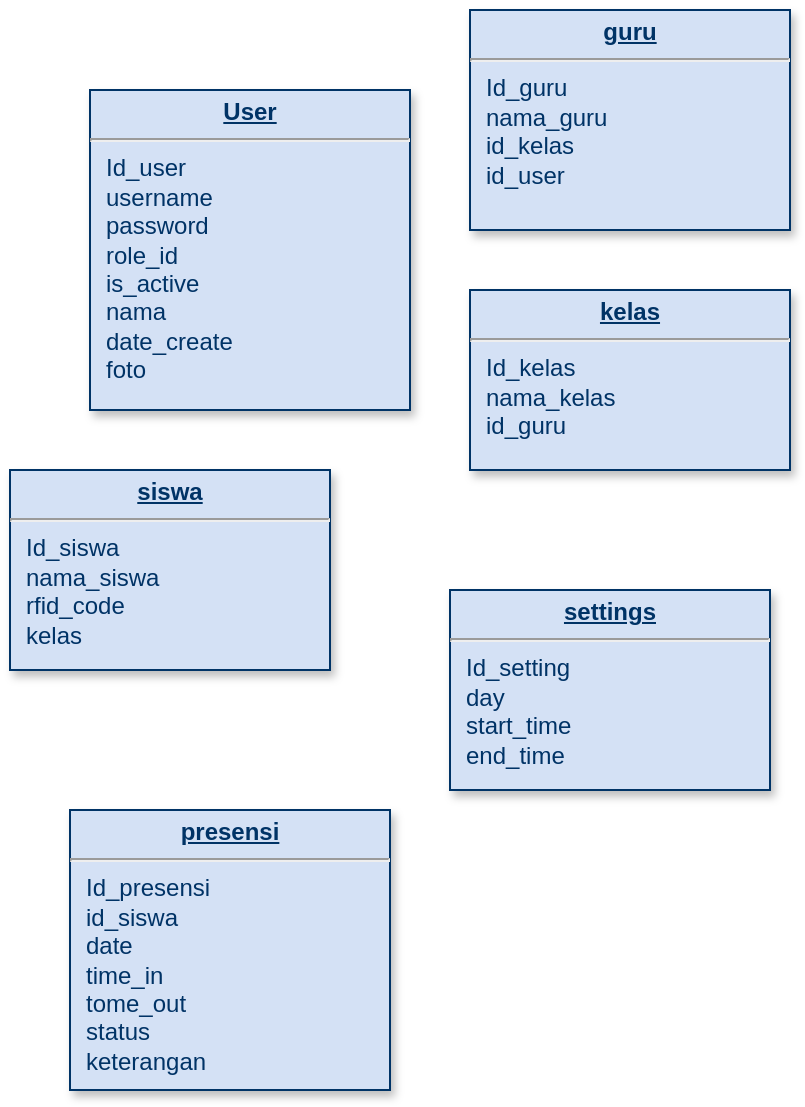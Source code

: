<mxfile version="26.0.10">
  <diagram name="Page-1" id="efa7a0a1-bf9b-a30e-e6df-94a7791c09e9">
    <mxGraphModel dx="1434" dy="780" grid="1" gridSize="10" guides="1" tooltips="1" connect="1" arrows="1" fold="1" page="1" pageScale="1" pageWidth="826" pageHeight="1169" background="none" math="0" shadow="0">
      <root>
        <mxCell id="0" />
        <mxCell id="1" parent="0" />
        <mxCell id="25" value="&lt;p style=&quot;margin: 0px; margin-top: 4px; text-align: center; text-decoration: underline;&quot;&gt;&lt;b&gt;User&lt;/b&gt;&lt;/p&gt;&lt;hr&gt;&lt;p style=&quot;margin: 0px; margin-left: 8px;&quot;&gt;Id_user&lt;/p&gt;&lt;p style=&quot;margin: 0px; margin-left: 8px;&quot;&gt;username&lt;/p&gt;&lt;p style=&quot;margin: 0px; margin-left: 8px;&quot;&gt;password&lt;/p&gt;&lt;p style=&quot;margin: 0px; margin-left: 8px;&quot;&gt;role_id&lt;/p&gt;&lt;p style=&quot;margin: 0px; margin-left: 8px;&quot;&gt;is_active&lt;/p&gt;&lt;p style=&quot;margin: 0px; margin-left: 8px;&quot;&gt;nama&lt;/p&gt;&lt;p style=&quot;margin: 0px; margin-left: 8px;&quot;&gt;date_create&lt;/p&gt;&lt;p style=&quot;margin: 0px; margin-left: 8px;&quot;&gt;foto&lt;/p&gt;" style="verticalAlign=top;align=left;overflow=fill;fontSize=12;fontFamily=Helvetica;html=1;strokeColor=#003366;shadow=1;fillColor=#D4E1F5;fontColor=#003366" parent="1" vertex="1">
          <mxGeometry x="120.0" y="140.0" width="160" height="160" as="geometry" />
        </mxCell>
        <mxCell id="mk7JEJSRl1S5TMleMZdN-114" value="&lt;p style=&quot;margin: 0px; margin-top: 4px; text-align: center; text-decoration: underline;&quot;&gt;&lt;b&gt;guru&lt;/b&gt;&lt;/p&gt;&lt;hr&gt;&lt;p style=&quot;margin: 0px; margin-left: 8px;&quot;&gt;Id_guru&lt;/p&gt;&lt;p style=&quot;margin: 0px; margin-left: 8px;&quot;&gt;nama_guru&lt;/p&gt;&lt;p style=&quot;margin: 0px; margin-left: 8px;&quot;&gt;id_kelas&lt;/p&gt;&lt;p style=&quot;margin: 0px; margin-left: 8px;&quot;&gt;id_user&lt;/p&gt;" style="verticalAlign=top;align=left;overflow=fill;fontSize=12;fontFamily=Helvetica;html=1;strokeColor=#003366;shadow=1;fillColor=#D4E1F5;fontColor=#003366" vertex="1" parent="1">
          <mxGeometry x="310" y="100" width="160" height="110" as="geometry" />
        </mxCell>
        <mxCell id="mk7JEJSRl1S5TMleMZdN-116" value="&lt;p style=&quot;margin: 0px; margin-top: 4px; text-align: center; text-decoration: underline;&quot;&gt;&lt;b&gt;kelas&lt;/b&gt;&lt;/p&gt;&lt;hr&gt;&lt;p style=&quot;margin: 0px; margin-left: 8px;&quot;&gt;Id_kelas&lt;/p&gt;&lt;p style=&quot;margin: 0px; margin-left: 8px;&quot;&gt;nama_kelas&lt;/p&gt;&lt;p style=&quot;margin: 0px; margin-left: 8px;&quot;&gt;id_guru&lt;/p&gt;" style="verticalAlign=top;align=left;overflow=fill;fontSize=12;fontFamily=Helvetica;html=1;strokeColor=#003366;shadow=1;fillColor=#D4E1F5;fontColor=#003366" vertex="1" parent="1">
          <mxGeometry x="310" y="240" width="160" height="90" as="geometry" />
        </mxCell>
        <mxCell id="mk7JEJSRl1S5TMleMZdN-117" value="&lt;p style=&quot;margin: 0px; margin-top: 4px; text-align: center; text-decoration: underline;&quot;&gt;&lt;b&gt;siswa&lt;/b&gt;&lt;/p&gt;&lt;hr&gt;&lt;p style=&quot;margin: 0px; margin-left: 8px;&quot;&gt;Id_siswa&lt;/p&gt;&lt;p style=&quot;margin: 0px; margin-left: 8px;&quot;&gt;nama_siswa&lt;/p&gt;&lt;p style=&quot;margin: 0px; margin-left: 8px;&quot;&gt;rfid_code&lt;/p&gt;&lt;p style=&quot;margin: 0px; margin-left: 8px;&quot;&gt;kelas&lt;/p&gt;" style="verticalAlign=top;align=left;overflow=fill;fontSize=12;fontFamily=Helvetica;html=1;strokeColor=#003366;shadow=1;fillColor=#D4E1F5;fontColor=#003366" vertex="1" parent="1">
          <mxGeometry x="80" y="330" width="160" height="100" as="geometry" />
        </mxCell>
        <mxCell id="mk7JEJSRl1S5TMleMZdN-118" value="&lt;p style=&quot;margin: 0px; margin-top: 4px; text-align: center; text-decoration: underline;&quot;&gt;&lt;b&gt;settings&lt;/b&gt;&lt;/p&gt;&lt;hr&gt;&lt;p style=&quot;margin: 0px; margin-left: 8px;&quot;&gt;Id_setting&lt;/p&gt;&lt;p style=&quot;margin: 0px; margin-left: 8px;&quot;&gt;day&lt;/p&gt;&lt;p style=&quot;margin: 0px; margin-left: 8px;&quot;&gt;start_time&lt;/p&gt;&lt;p style=&quot;margin: 0px; margin-left: 8px;&quot;&gt;end_time&lt;/p&gt;&lt;p style=&quot;margin: 0px; margin-left: 8px;&quot;&gt;&lt;br&gt;&lt;/p&gt;" style="verticalAlign=top;align=left;overflow=fill;fontSize=12;fontFamily=Helvetica;html=1;strokeColor=#003366;shadow=1;fillColor=#D4E1F5;fontColor=#003366" vertex="1" parent="1">
          <mxGeometry x="300" y="390" width="160" height="100" as="geometry" />
        </mxCell>
        <mxCell id="mk7JEJSRl1S5TMleMZdN-119" value="&lt;p style=&quot;margin: 0px; margin-top: 4px; text-align: center; text-decoration: underline;&quot;&gt;&lt;b&gt;presensi&lt;/b&gt;&lt;/p&gt;&lt;hr&gt;&lt;p style=&quot;margin: 0px; margin-left: 8px;&quot;&gt;Id_presensi&lt;/p&gt;&lt;p style=&quot;margin: 0px; margin-left: 8px;&quot;&gt;id_siswa&lt;/p&gt;&lt;p style=&quot;margin: 0px; margin-left: 8px;&quot;&gt;date&lt;/p&gt;&lt;p style=&quot;margin: 0px; margin-left: 8px;&quot;&gt;time_in&lt;/p&gt;&lt;p style=&quot;margin: 0px; margin-left: 8px;&quot;&gt;tome_out&lt;/p&gt;&lt;p style=&quot;margin: 0px; margin-left: 8px;&quot;&gt;status&lt;/p&gt;&lt;p style=&quot;margin: 0px; margin-left: 8px;&quot;&gt;keterangan&lt;/p&gt;&lt;p style=&quot;margin: 0px; margin-left: 8px;&quot;&gt;&lt;br&gt;&lt;/p&gt;" style="verticalAlign=top;align=left;overflow=fill;fontSize=12;fontFamily=Helvetica;html=1;strokeColor=#003366;shadow=1;fillColor=#D4E1F5;fontColor=#003366" vertex="1" parent="1">
          <mxGeometry x="110" y="500" width="160" height="140" as="geometry" />
        </mxCell>
      </root>
    </mxGraphModel>
  </diagram>
</mxfile>
